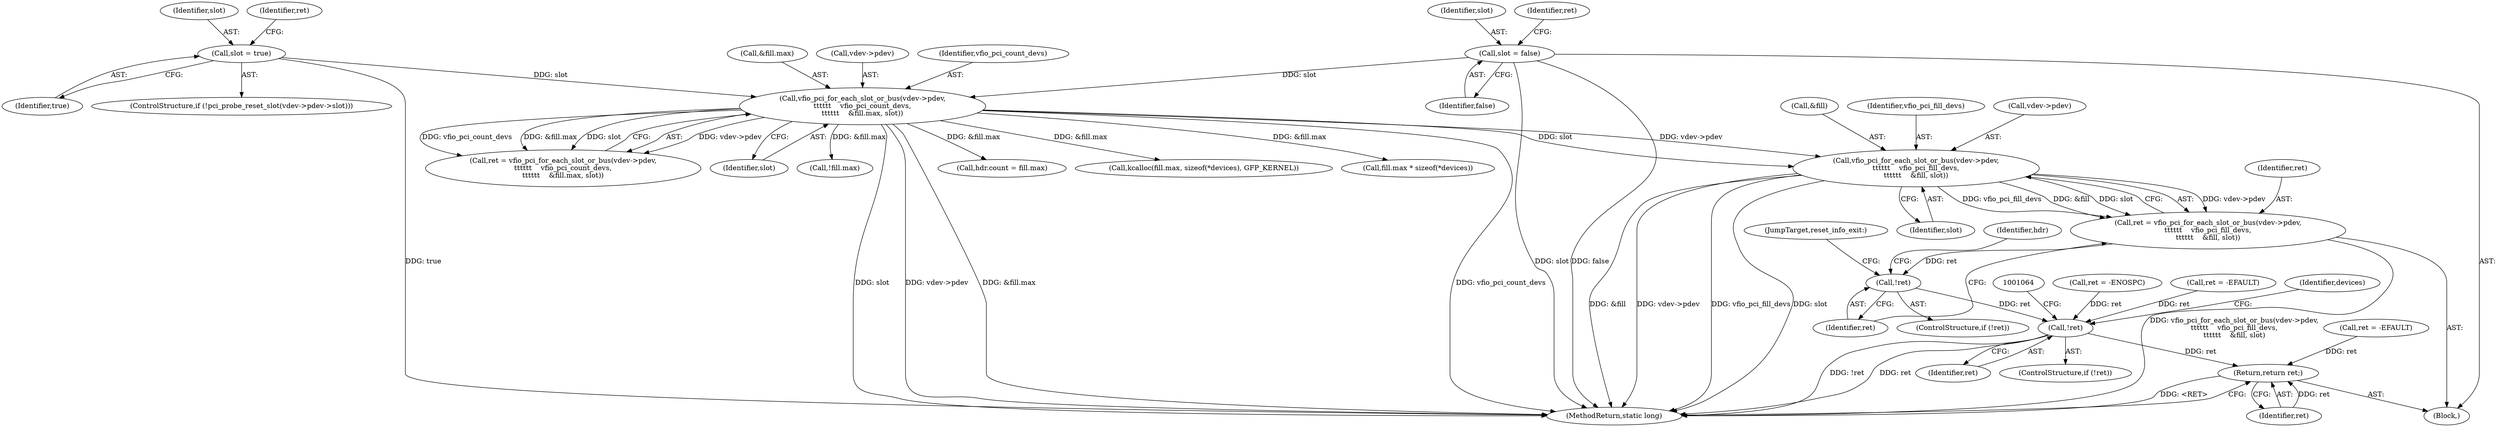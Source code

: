 digraph "0_linux_05692d7005a364add85c6e25a6c4447ce08f913a@pointer" {
"1001026" [label="(Call,vfio_pci_for_each_slot_or_bus(vdev->pdev,\n\t\t\t\t\t\t    vfio_pci_fill_devs,\n\t\t\t\t\t\t    &fill, slot))"];
"1000956" [label="(Call,vfio_pci_for_each_slot_or_bus(vdev->pdev,\n\t\t\t\t\t\t    vfio_pci_count_devs,\n\t\t\t\t\t\t    &fill.max, slot))"];
"1000940" [label="(Call,slot = true)"];
"1000900" [label="(Call,slot = false)"];
"1001024" [label="(Call,ret = vfio_pci_for_each_slot_or_bus(vdev->pdev,\n\t\t\t\t\t\t    vfio_pci_fill_devs,\n\t\t\t\t\t\t    &fill, slot))"];
"1001035" [label="(Call,!ret)"];
"1001058" [label="(Call,!ret)"];
"1001082" [label="(Return,return ret;)"];
"1001058" [label="(Call,!ret)"];
"1000901" [label="(Identifier,slot)"];
"1001076" [label="(Call,ret = -EFAULT)"];
"1001059" [label="(Identifier,ret)"];
"1000971" [label="(Call,!fill.max)"];
"1000961" [label="(Call,&fill.max)"];
"1001036" [label="(Identifier,ret)"];
"1001082" [label="(Return,return ret;)"];
"1001369" [label="(MethodReturn,static long)"];
"1000941" [label="(Identifier,slot)"];
"1000995" [label="(Call,hdr.count = fill.max)"];
"1001005" [label="(Call,kcalloc(fill.max, sizeof(*devices), GFP_KERNEL))"];
"1001044" [label="(JumpTarget,reset_info_exit:)"];
"1000983" [label="(Call,fill.max * sizeof(*devices))"];
"1000991" [label="(Call,ret = -ENOSPC)"];
"1001035" [label="(Call,!ret)"];
"1000890" [label="(Block,)"];
"1001039" [label="(Identifier,hdr)"];
"1000940" [label="(Call,slot = true)"];
"1000900" [label="(Call,slot = false)"];
"1000954" [label="(Call,ret = vfio_pci_for_each_slot_or_bus(vdev->pdev,\n\t\t\t\t\t\t    vfio_pci_count_devs,\n\t\t\t\t\t\t    &fill.max, slot))"];
"1000932" [label="(ControlStructure,if (!pci_probe_reset_slot(vdev->pdev->slot)))"];
"1000942" [label="(Identifier,true)"];
"1001053" [label="(Call,ret = -EFAULT)"];
"1001083" [label="(Identifier,ret)"];
"1001027" [label="(Call,vdev->pdev)"];
"1001026" [label="(Call,vfio_pci_for_each_slot_or_bus(vdev->pdev,\n\t\t\t\t\t\t    vfio_pci_fill_devs,\n\t\t\t\t\t\t    &fill, slot))"];
"1000902" [label="(Identifier,false)"];
"1000957" [label="(Call,vdev->pdev)"];
"1000955" [label="(Identifier,ret)"];
"1000905" [label="(Identifier,ret)"];
"1001057" [label="(ControlStructure,if (!ret))"];
"1000965" [label="(Identifier,slot)"];
"1001024" [label="(Call,ret = vfio_pci_for_each_slot_or_bus(vdev->pdev,\n\t\t\t\t\t\t    vfio_pci_fill_devs,\n\t\t\t\t\t\t    &fill, slot))"];
"1001025" [label="(Identifier,ret)"];
"1001031" [label="(Call,&fill)"];
"1000960" [label="(Identifier,vfio_pci_count_devs)"];
"1001081" [label="(Identifier,devices)"];
"1000956" [label="(Call,vfio_pci_for_each_slot_or_bus(vdev->pdev,\n\t\t\t\t\t\t    vfio_pci_count_devs,\n\t\t\t\t\t\t    &fill.max, slot))"];
"1001034" [label="(ControlStructure,if (!ret))"];
"1001030" [label="(Identifier,vfio_pci_fill_devs)"];
"1001033" [label="(Identifier,slot)"];
"1001026" -> "1001024"  [label="AST: "];
"1001026" -> "1001033"  [label="CFG: "];
"1001027" -> "1001026"  [label="AST: "];
"1001030" -> "1001026"  [label="AST: "];
"1001031" -> "1001026"  [label="AST: "];
"1001033" -> "1001026"  [label="AST: "];
"1001024" -> "1001026"  [label="CFG: "];
"1001026" -> "1001369"  [label="DDG: vdev->pdev"];
"1001026" -> "1001369"  [label="DDG: vfio_pci_fill_devs"];
"1001026" -> "1001369"  [label="DDG: slot"];
"1001026" -> "1001369"  [label="DDG: &fill"];
"1001026" -> "1001024"  [label="DDG: vdev->pdev"];
"1001026" -> "1001024"  [label="DDG: vfio_pci_fill_devs"];
"1001026" -> "1001024"  [label="DDG: &fill"];
"1001026" -> "1001024"  [label="DDG: slot"];
"1000956" -> "1001026"  [label="DDG: vdev->pdev"];
"1000956" -> "1001026"  [label="DDG: slot"];
"1000956" -> "1000954"  [label="AST: "];
"1000956" -> "1000965"  [label="CFG: "];
"1000957" -> "1000956"  [label="AST: "];
"1000960" -> "1000956"  [label="AST: "];
"1000961" -> "1000956"  [label="AST: "];
"1000965" -> "1000956"  [label="AST: "];
"1000954" -> "1000956"  [label="CFG: "];
"1000956" -> "1001369"  [label="DDG: slot"];
"1000956" -> "1001369"  [label="DDG: vdev->pdev"];
"1000956" -> "1001369"  [label="DDG: &fill.max"];
"1000956" -> "1001369"  [label="DDG: vfio_pci_count_devs"];
"1000956" -> "1000954"  [label="DDG: vdev->pdev"];
"1000956" -> "1000954"  [label="DDG: vfio_pci_count_devs"];
"1000956" -> "1000954"  [label="DDG: &fill.max"];
"1000956" -> "1000954"  [label="DDG: slot"];
"1000940" -> "1000956"  [label="DDG: slot"];
"1000900" -> "1000956"  [label="DDG: slot"];
"1000956" -> "1000971"  [label="DDG: &fill.max"];
"1000956" -> "1000983"  [label="DDG: &fill.max"];
"1000956" -> "1000995"  [label="DDG: &fill.max"];
"1000956" -> "1001005"  [label="DDG: &fill.max"];
"1000940" -> "1000932"  [label="AST: "];
"1000940" -> "1000942"  [label="CFG: "];
"1000941" -> "1000940"  [label="AST: "];
"1000942" -> "1000940"  [label="AST: "];
"1000955" -> "1000940"  [label="CFG: "];
"1000940" -> "1001369"  [label="DDG: true"];
"1000900" -> "1000890"  [label="AST: "];
"1000900" -> "1000902"  [label="CFG: "];
"1000901" -> "1000900"  [label="AST: "];
"1000902" -> "1000900"  [label="AST: "];
"1000905" -> "1000900"  [label="CFG: "];
"1000900" -> "1001369"  [label="DDG: false"];
"1000900" -> "1001369"  [label="DDG: slot"];
"1001024" -> "1000890"  [label="AST: "];
"1001025" -> "1001024"  [label="AST: "];
"1001036" -> "1001024"  [label="CFG: "];
"1001024" -> "1001369"  [label="DDG: vfio_pci_for_each_slot_or_bus(vdev->pdev,\n\t\t\t\t\t\t    vfio_pci_fill_devs,\n\t\t\t\t\t\t    &fill, slot)"];
"1001024" -> "1001035"  [label="DDG: ret"];
"1001035" -> "1001034"  [label="AST: "];
"1001035" -> "1001036"  [label="CFG: "];
"1001036" -> "1001035"  [label="AST: "];
"1001039" -> "1001035"  [label="CFG: "];
"1001044" -> "1001035"  [label="CFG: "];
"1001035" -> "1001058"  [label="DDG: ret"];
"1001058" -> "1001057"  [label="AST: "];
"1001058" -> "1001059"  [label="CFG: "];
"1001059" -> "1001058"  [label="AST: "];
"1001064" -> "1001058"  [label="CFG: "];
"1001081" -> "1001058"  [label="CFG: "];
"1001058" -> "1001369"  [label="DDG: !ret"];
"1001058" -> "1001369"  [label="DDG: ret"];
"1000991" -> "1001058"  [label="DDG: ret"];
"1001053" -> "1001058"  [label="DDG: ret"];
"1001058" -> "1001082"  [label="DDG: ret"];
"1001082" -> "1000890"  [label="AST: "];
"1001082" -> "1001083"  [label="CFG: "];
"1001083" -> "1001082"  [label="AST: "];
"1001369" -> "1001082"  [label="CFG: "];
"1001082" -> "1001369"  [label="DDG: <RET>"];
"1001083" -> "1001082"  [label="DDG: ret"];
"1001076" -> "1001082"  [label="DDG: ret"];
}
